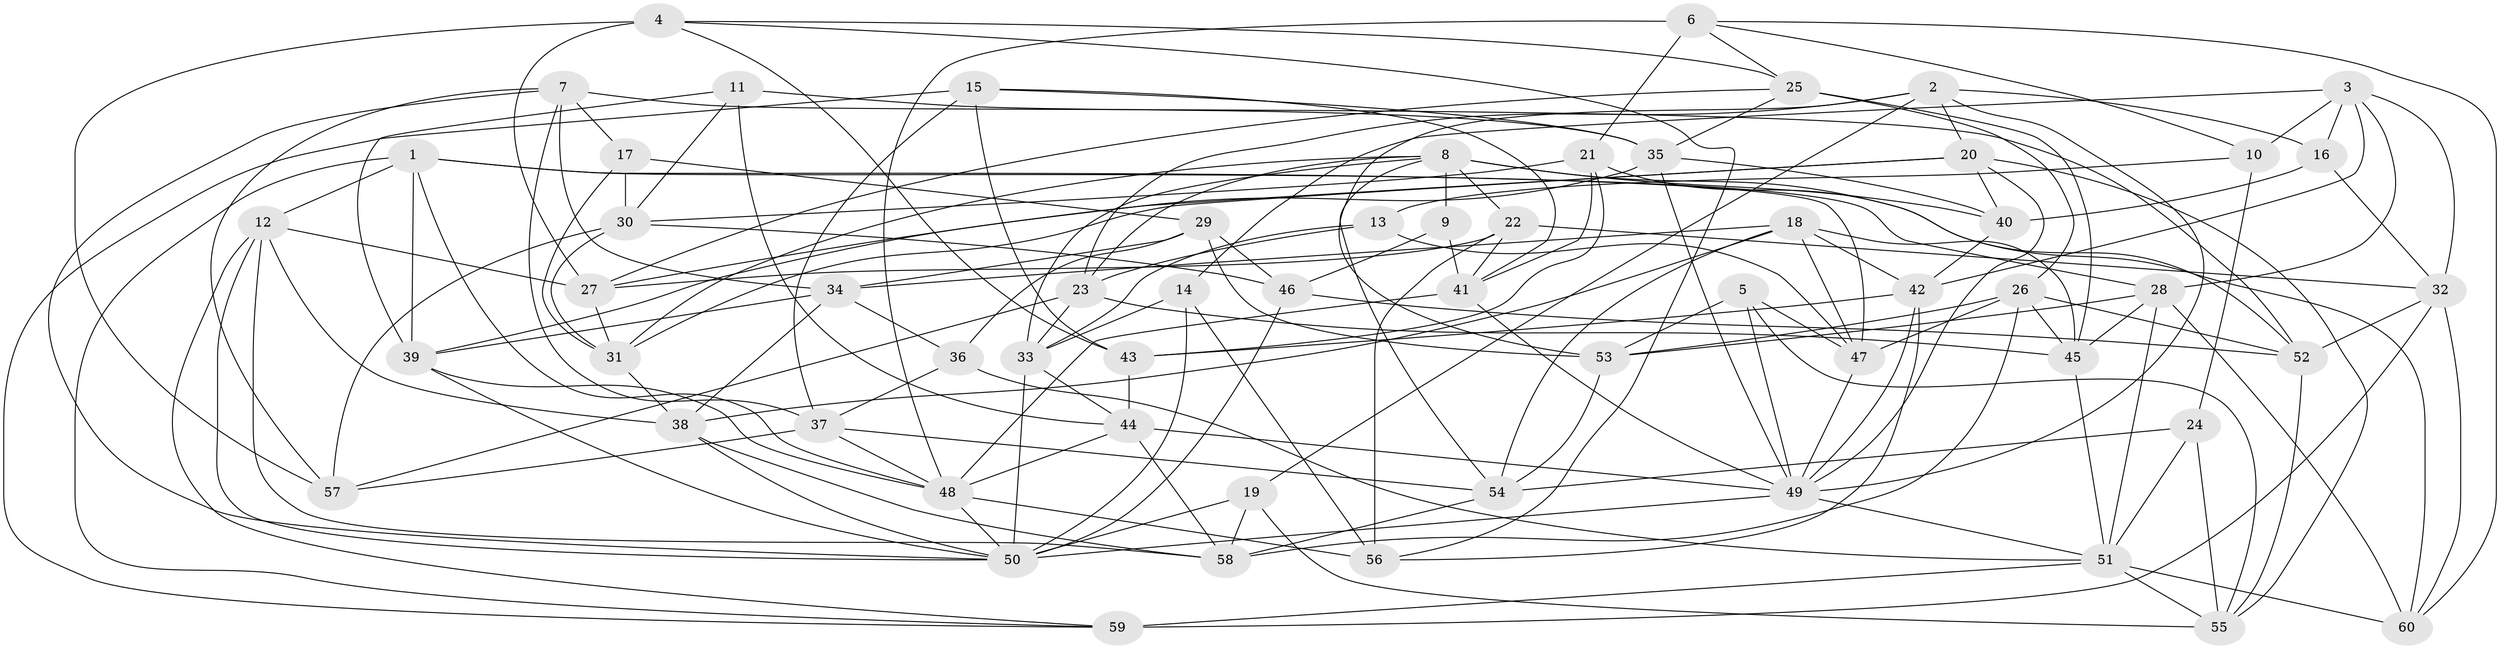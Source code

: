 // original degree distribution, {4: 1.0}
// Generated by graph-tools (version 1.1) at 2025/26/03/09/25 03:26:51]
// undirected, 60 vertices, 169 edges
graph export_dot {
graph [start="1"]
  node [color=gray90,style=filled];
  1;
  2;
  3;
  4;
  5;
  6;
  7;
  8;
  9;
  10;
  11;
  12;
  13;
  14;
  15;
  16;
  17;
  18;
  19;
  20;
  21;
  22;
  23;
  24;
  25;
  26;
  27;
  28;
  29;
  30;
  31;
  32;
  33;
  34;
  35;
  36;
  37;
  38;
  39;
  40;
  41;
  42;
  43;
  44;
  45;
  46;
  47;
  48;
  49;
  50;
  51;
  52;
  53;
  54;
  55;
  56;
  57;
  58;
  59;
  60;
  1 -- 12 [weight=1.0];
  1 -- 28 [weight=1.0];
  1 -- 39 [weight=1.0];
  1 -- 47 [weight=1.0];
  1 -- 48 [weight=1.0];
  1 -- 59 [weight=1.0];
  2 -- 16 [weight=1.0];
  2 -- 19 [weight=1.0];
  2 -- 20 [weight=1.0];
  2 -- 23 [weight=1.0];
  2 -- 49 [weight=1.0];
  2 -- 53 [weight=1.0];
  3 -- 10 [weight=1.0];
  3 -- 14 [weight=1.0];
  3 -- 16 [weight=1.0];
  3 -- 28 [weight=1.0];
  3 -- 32 [weight=1.0];
  3 -- 42 [weight=1.0];
  4 -- 25 [weight=1.0];
  4 -- 27 [weight=1.0];
  4 -- 43 [weight=1.0];
  4 -- 56 [weight=1.0];
  4 -- 57 [weight=2.0];
  5 -- 47 [weight=1.0];
  5 -- 49 [weight=1.0];
  5 -- 53 [weight=1.0];
  5 -- 55 [weight=1.0];
  6 -- 10 [weight=1.0];
  6 -- 21 [weight=2.0];
  6 -- 25 [weight=1.0];
  6 -- 48 [weight=1.0];
  6 -- 60 [weight=1.0];
  7 -- 17 [weight=1.0];
  7 -- 34 [weight=1.0];
  7 -- 37 [weight=1.0];
  7 -- 50 [weight=1.0];
  7 -- 52 [weight=1.0];
  7 -- 57 [weight=1.0];
  8 -- 9 [weight=2.0];
  8 -- 22 [weight=1.0];
  8 -- 23 [weight=1.0];
  8 -- 31 [weight=1.0];
  8 -- 33 [weight=1.0];
  8 -- 40 [weight=2.0];
  8 -- 54 [weight=1.0];
  8 -- 60 [weight=1.0];
  9 -- 41 [weight=1.0];
  9 -- 46 [weight=1.0];
  10 -- 13 [weight=1.0];
  10 -- 24 [weight=3.0];
  11 -- 30 [weight=1.0];
  11 -- 35 [weight=1.0];
  11 -- 39 [weight=1.0];
  11 -- 44 [weight=1.0];
  12 -- 27 [weight=1.0];
  12 -- 38 [weight=1.0];
  12 -- 50 [weight=1.0];
  12 -- 58 [weight=1.0];
  12 -- 59 [weight=1.0];
  13 -- 23 [weight=1.0];
  13 -- 33 [weight=1.0];
  13 -- 47 [weight=1.0];
  14 -- 33 [weight=1.0];
  14 -- 50 [weight=1.0];
  14 -- 56 [weight=1.0];
  15 -- 35 [weight=1.0];
  15 -- 37 [weight=1.0];
  15 -- 41 [weight=1.0];
  15 -- 43 [weight=2.0];
  15 -- 59 [weight=1.0];
  16 -- 32 [weight=1.0];
  16 -- 40 [weight=1.0];
  17 -- 29 [weight=1.0];
  17 -- 30 [weight=1.0];
  17 -- 31 [weight=1.0];
  18 -- 34 [weight=1.0];
  18 -- 38 [weight=1.0];
  18 -- 42 [weight=1.0];
  18 -- 45 [weight=1.0];
  18 -- 47 [weight=1.0];
  18 -- 54 [weight=1.0];
  19 -- 50 [weight=1.0];
  19 -- 55 [weight=1.0];
  19 -- 58 [weight=1.0];
  20 -- 27 [weight=1.0];
  20 -- 31 [weight=1.0];
  20 -- 40 [weight=1.0];
  20 -- 49 [weight=1.0];
  20 -- 55 [weight=1.0];
  21 -- 30 [weight=1.0];
  21 -- 41 [weight=1.0];
  21 -- 43 [weight=1.0];
  21 -- 52 [weight=1.0];
  22 -- 27 [weight=1.0];
  22 -- 32 [weight=1.0];
  22 -- 41 [weight=1.0];
  22 -- 56 [weight=2.0];
  23 -- 33 [weight=1.0];
  23 -- 45 [weight=1.0];
  23 -- 57 [weight=1.0];
  24 -- 51 [weight=1.0];
  24 -- 54 [weight=1.0];
  24 -- 55 [weight=1.0];
  25 -- 26 [weight=1.0];
  25 -- 27 [weight=1.0];
  25 -- 35 [weight=1.0];
  25 -- 45 [weight=1.0];
  26 -- 45 [weight=1.0];
  26 -- 47 [weight=1.0];
  26 -- 52 [weight=1.0];
  26 -- 53 [weight=1.0];
  26 -- 58 [weight=1.0];
  27 -- 31 [weight=1.0];
  28 -- 45 [weight=1.0];
  28 -- 51 [weight=1.0];
  28 -- 53 [weight=1.0];
  28 -- 60 [weight=1.0];
  29 -- 34 [weight=1.0];
  29 -- 36 [weight=1.0];
  29 -- 46 [weight=2.0];
  29 -- 53 [weight=1.0];
  30 -- 31 [weight=1.0];
  30 -- 46 [weight=1.0];
  30 -- 57 [weight=1.0];
  31 -- 38 [weight=1.0];
  32 -- 52 [weight=1.0];
  32 -- 59 [weight=1.0];
  32 -- 60 [weight=1.0];
  33 -- 44 [weight=1.0];
  33 -- 50 [weight=1.0];
  34 -- 36 [weight=1.0];
  34 -- 38 [weight=1.0];
  34 -- 39 [weight=1.0];
  35 -- 39 [weight=1.0];
  35 -- 40 [weight=1.0];
  35 -- 49 [weight=1.0];
  36 -- 37 [weight=1.0];
  36 -- 51 [weight=1.0];
  37 -- 48 [weight=1.0];
  37 -- 54 [weight=1.0];
  37 -- 57 [weight=1.0];
  38 -- 50 [weight=1.0];
  38 -- 58 [weight=1.0];
  39 -- 48 [weight=1.0];
  39 -- 50 [weight=1.0];
  40 -- 42 [weight=1.0];
  41 -- 48 [weight=1.0];
  41 -- 49 [weight=1.0];
  42 -- 43 [weight=1.0];
  42 -- 49 [weight=1.0];
  42 -- 56 [weight=1.0];
  43 -- 44 [weight=1.0];
  44 -- 48 [weight=1.0];
  44 -- 49 [weight=1.0];
  44 -- 58 [weight=1.0];
  45 -- 51 [weight=1.0];
  46 -- 50 [weight=1.0];
  46 -- 52 [weight=1.0];
  47 -- 49 [weight=1.0];
  48 -- 50 [weight=1.0];
  48 -- 56 [weight=1.0];
  49 -- 50 [weight=1.0];
  49 -- 51 [weight=1.0];
  51 -- 55 [weight=1.0];
  51 -- 59 [weight=2.0];
  51 -- 60 [weight=2.0];
  52 -- 55 [weight=1.0];
  53 -- 54 [weight=1.0];
  54 -- 58 [weight=1.0];
}
